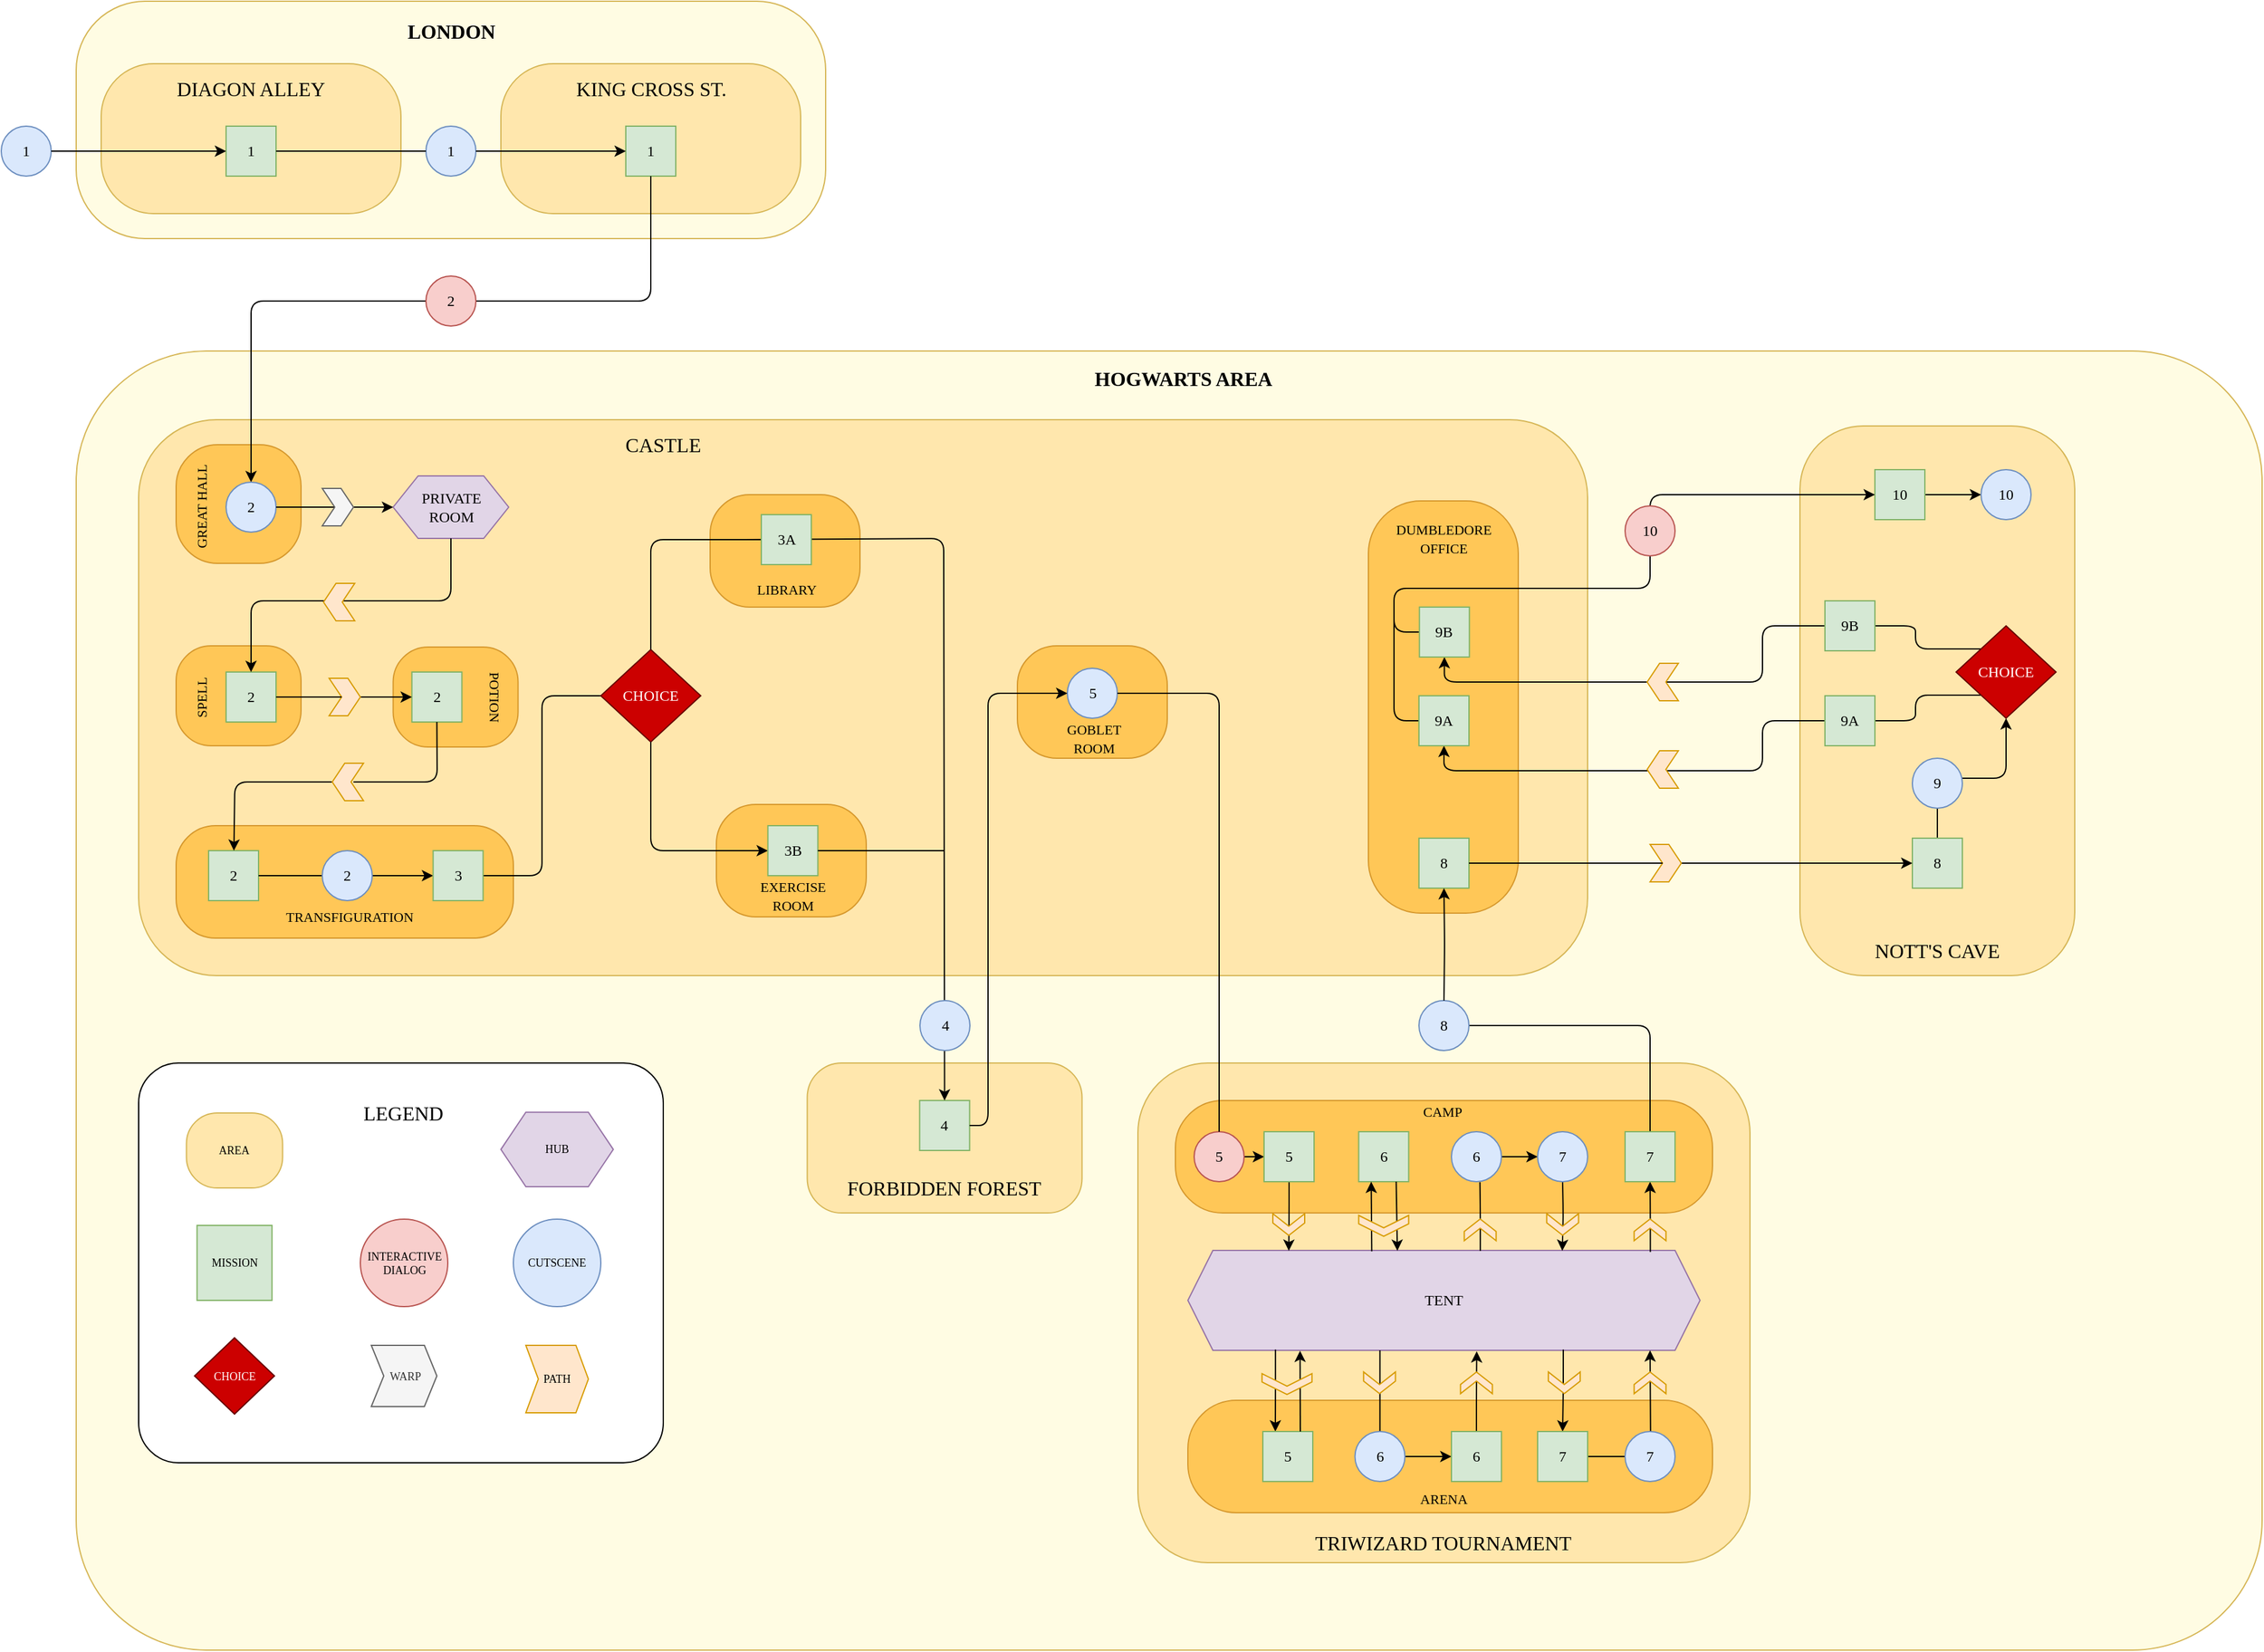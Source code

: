 <mxfile version="13.8.5" type="google"><diagram id="Oj_pDmKDMd092I5dFkFm" name="Page-1"><mxGraphModel dx="3566" dy="1934" grid="1" gridSize="10" guides="1" tooltips="1" connect="1" arrows="1" fold="1" page="1" pageScale="1" pageWidth="827" pageHeight="1169" math="0" shadow="0"><root><mxCell id="0"/><mxCell id="1" parent="0"/><mxCell id="PzhzECw3uTFrQ7wqHcsg-20" value="" style="rounded=1;whiteSpace=wrap;html=1;glass=0;sketch=0;shadow=0;arcSize=10;strokeColor=#d6b656;fillColor=#FFFCE3;" vertex="1" parent="1"><mxGeometry x="100" y="470" width="1750" height="1040" as="geometry"/></mxCell><mxCell id="PzhzECw3uTFrQ7wqHcsg-18" value="" style="rounded=1;whiteSpace=wrap;html=1;glass=0;sketch=0;shadow=0;arcSize=29;strokeColor=#d6b656;fillColor=#FFFCE3;" vertex="1" parent="1"><mxGeometry x="100" y="190" width="600" height="190" as="geometry"/></mxCell><mxCell id="PzhzECw3uTFrQ7wqHcsg-1" value="" style="rounded=1;whiteSpace=wrap;html=1;glass=0;sketch=0;shadow=0;arcSize=35;strokeColor=#d6b656;fillColor=#FFE7AD;" vertex="1" parent="1"><mxGeometry x="120" y="240" width="240" height="120" as="geometry"/></mxCell><mxCell id="PzhzECw3uTFrQ7wqHcsg-2" value="&lt;font data-font-src=&quot;https://fonts.googleapis.com/css?family=Comfortaa&quot; face=&quot;Comfortaa&quot; style=&quot;font-size: 16px&quot;&gt;DIAGON ALLEY&lt;/font&gt;" style="text;html=1;strokeColor=none;fillColor=none;align=center;verticalAlign=middle;whiteSpace=wrap;rounded=0;shadow=0;glass=0;sketch=0;" vertex="1" parent="1"><mxGeometry x="175" y="260" width="130" as="geometry"/></mxCell><mxCell id="PzhzECw3uTFrQ7wqHcsg-5" value="&lt;font face=&quot;Comfortaa&quot; data-font-src=&quot;https://fonts.googleapis.com/css?family=Comfortaa&quot;&gt;1&lt;/font&gt;" style="ellipse;whiteSpace=wrap;html=1;aspect=fixed;rounded=1;shadow=0;glass=0;sketch=0;fillColor=#dae8fc;strokeColor=#6c8ebf;" vertex="1" parent="1"><mxGeometry x="40" y="290" width="40" height="40" as="geometry"/></mxCell><mxCell id="PzhzECw3uTFrQ7wqHcsg-28" style="edgeStyle=orthogonalEdgeStyle;rounded=1;orthogonalLoop=1;jettySize=auto;html=1;exitX=0.5;exitY=1;exitDx=0;exitDy=0;entryX=0.5;entryY=1;entryDx=0;entryDy=0;endArrow=classicThin;endFill=1;" edge="1" parent="1" source="PzhzECw3uTFrQ7wqHcsg-7" target="PzhzECw3uTFrQ7wqHcsg-14"><mxGeometry relative="1" as="geometry"/></mxCell><mxCell id="PzhzECw3uTFrQ7wqHcsg-7" value="" style="rounded=1;whiteSpace=wrap;html=1;glass=0;sketch=0;shadow=0;arcSize=35;strokeColor=#d6b656;fillColor=#FFE7AD;" vertex="1" parent="1"><mxGeometry x="440" y="240" width="240" height="120" as="geometry"/></mxCell><mxCell id="PzhzECw3uTFrQ7wqHcsg-8" value="&lt;font data-font-src=&quot;https://fonts.googleapis.com/css?family=Comfortaa&quot; face=&quot;Comfortaa&quot; style=&quot;font-size: 16px&quot;&gt;KING CROSS ST.&lt;/font&gt;" style="text;html=1;strokeColor=none;fillColor=none;align=center;verticalAlign=middle;whiteSpace=wrap;rounded=0;shadow=0;glass=0;sketch=0;" vertex="1" parent="1"><mxGeometry x="487.5" y="260" width="145" as="geometry"/></mxCell><mxCell id="PzhzECw3uTFrQ7wqHcsg-10" value="&lt;font face=&quot;Comfortaa&quot;&gt;1&lt;/font&gt;" style="whiteSpace=wrap;html=1;aspect=fixed;rounded=0;shadow=0;glass=0;sketch=0;fillColor=#d5e8d4;strokeColor=#82b366;" vertex="1" parent="1"><mxGeometry x="220" y="290" width="40" height="40" as="geometry"/></mxCell><mxCell id="PzhzECw3uTFrQ7wqHcsg-13" value="" style="endArrow=classic;html=1;exitX=1;exitY=0.5;exitDx=0;exitDy=0;entryX=0;entryY=0.5;entryDx=0;entryDy=0;" edge="1" parent="1" source="PzhzECw3uTFrQ7wqHcsg-5" target="PzhzECw3uTFrQ7wqHcsg-10"><mxGeometry width="50" height="50" relative="1" as="geometry"><mxPoint x="260" y="260" as="sourcePoint"/><mxPoint x="310" y="210" as="targetPoint"/></mxGeometry></mxCell><mxCell id="PzhzECw3uTFrQ7wqHcsg-14" value="&lt;font face=&quot;Comfortaa&quot;&gt;1&lt;/font&gt;" style="whiteSpace=wrap;html=1;aspect=fixed;rounded=0;shadow=0;glass=0;sketch=0;fillColor=#d5e8d4;strokeColor=#82b366;" vertex="1" parent="1"><mxGeometry x="540" y="290" width="40" height="40" as="geometry"/></mxCell><mxCell id="PzhzECw3uTFrQ7wqHcsg-15" value="&lt;font face=&quot;Comfortaa&quot; data-font-src=&quot;https://fonts.googleapis.com/css?family=Comfortaa&quot;&gt;1&lt;/font&gt;" style="ellipse;whiteSpace=wrap;html=1;aspect=fixed;rounded=1;shadow=0;glass=0;sketch=0;fillColor=#dae8fc;strokeColor=#6c8ebf;" vertex="1" parent="1"><mxGeometry x="380" y="290" width="40" height="40" as="geometry"/></mxCell><mxCell id="PzhzECw3uTFrQ7wqHcsg-16" value="" style="endArrow=none;html=1;exitX=1;exitY=0.5;exitDx=0;exitDy=0;entryX=0;entryY=0.5;entryDx=0;entryDy=0;endFill=0;" edge="1" parent="1" source="PzhzECw3uTFrQ7wqHcsg-10" target="PzhzECw3uTFrQ7wqHcsg-15"><mxGeometry width="50" height="50" relative="1" as="geometry"><mxPoint x="320" y="390.0" as="sourcePoint"/><mxPoint x="460" y="390.0" as="targetPoint"/></mxGeometry></mxCell><mxCell id="PzhzECw3uTFrQ7wqHcsg-17" value="" style="endArrow=classic;html=1;exitX=1;exitY=0.5;exitDx=0;exitDy=0;entryX=0;entryY=0.5;entryDx=0;entryDy=0;" edge="1" parent="1" source="PzhzECw3uTFrQ7wqHcsg-15" target="PzhzECw3uTFrQ7wqHcsg-14"><mxGeometry width="50" height="50" relative="1" as="geometry"><mxPoint x="450" y="310.0" as="sourcePoint"/><mxPoint x="600" y="410.0" as="targetPoint"/></mxGeometry></mxCell><mxCell id="PzhzECw3uTFrQ7wqHcsg-19" value="&lt;font data-font-src=&quot;https://fonts.googleapis.com/css?family=Comfortaa&quot; face=&quot;Comfortaa&quot; style=&quot;font-size: 16px&quot;&gt;&lt;b&gt;LONDON&lt;/b&gt;&lt;/font&gt;" style="text;html=1;strokeColor=none;fillColor=none;align=center;verticalAlign=middle;whiteSpace=wrap;rounded=0;shadow=0;glass=0;sketch=0;" vertex="1" parent="1"><mxGeometry x="327.5" y="214" width="145" as="geometry"/></mxCell><mxCell id="PzhzECw3uTFrQ7wqHcsg-21" value="&lt;font data-font-src=&quot;https://fonts.googleapis.com/css?family=Comfortaa&quot; face=&quot;Comfortaa&quot; style=&quot;font-size: 16px&quot;&gt;&lt;b&gt;HOGWARTS AREA&lt;/b&gt;&lt;/font&gt;" style="text;html=1;strokeColor=none;fillColor=none;align=center;verticalAlign=middle;whiteSpace=wrap;rounded=0;shadow=0;glass=0;sketch=0;" vertex="1" parent="1"><mxGeometry x="900.25" y="492" width="172.5" as="geometry"/></mxCell><mxCell id="PzhzECw3uTFrQ7wqHcsg-24" value="" style="rounded=1;whiteSpace=wrap;html=1;glass=0;sketch=0;shadow=0;arcSize=14;strokeColor=#d6b656;fillColor=#FFE7AD;" vertex="1" parent="1"><mxGeometry x="150" y="525" width="1160" height="445" as="geometry"/></mxCell><mxCell id="PzhzECw3uTFrQ7wqHcsg-25" value="&lt;font data-font-src=&quot;https://fonts.googleapis.com/css?family=Comfortaa&quot; face=&quot;Comfortaa&quot; style=&quot;font-size: 16px&quot;&gt;CASTLE&lt;/font&gt;" style="text;html=1;strokeColor=none;fillColor=none;align=center;verticalAlign=middle;whiteSpace=wrap;rounded=0;shadow=0;glass=0;sketch=0;" vertex="1" parent="1"><mxGeometry x="505" y="545" width="130" as="geometry"/></mxCell><mxCell id="PzhzECw3uTFrQ7wqHcsg-33" value="&lt;font face=&quot;Comfortaa&quot; data-font-src=&quot;https://fonts.googleapis.com/css?family=Comfortaa&quot;&gt;PRIVATE&lt;br&gt;ROOM&lt;br&gt;&lt;/font&gt;" style="shape=hexagon;perimeter=hexagonPerimeter2;whiteSpace=wrap;html=1;fixedSize=1;rounded=0;shadow=0;glass=0;sketch=0;strokeColor=#9673a6;fillColor=#e1d5e7;" vertex="1" parent="1"><mxGeometry x="353.75" y="570" width="92.5" height="50" as="geometry"/></mxCell><mxCell id="PzhzECw3uTFrQ7wqHcsg-39" value="" style="rounded=1;whiteSpace=wrap;html=1;glass=0;sketch=0;shadow=0;arcSize=35;fillColor=#FFC757;strokeColor=#D6982D;" vertex="1" parent="1"><mxGeometry x="180" y="545" width="100" height="95" as="geometry"/></mxCell><mxCell id="PzhzECw3uTFrQ7wqHcsg-40" value="&lt;font data-font-src=&quot;https://fonts.googleapis.com/css?family=Comfortaa&quot; face=&quot;Comfortaa&quot; style=&quot;font-size: 11px&quot;&gt;GREAT HALL&lt;/font&gt;" style="text;html=1;strokeColor=none;fillColor=none;align=center;verticalAlign=middle;whiteSpace=wrap;rounded=0;shadow=0;glass=0;sketch=0;rotation=-90;" vertex="1" parent="1"><mxGeometry x="135" y="594" width="130" as="geometry"/></mxCell><mxCell id="PzhzECw3uTFrQ7wqHcsg-27" value="" style="endArrow=classic;html=1;exitX=0.5;exitY=1;exitDx=0;exitDy=0;entryX=0.5;entryY=0;entryDx=0;entryDy=0;rounded=1;entryPerimeter=0;" edge="1" parent="1" source="PzhzECw3uTFrQ7wqHcsg-14"><mxGeometry width="50" height="50" relative="1" as="geometry"><mxPoint x="90" y="320" as="sourcePoint"/><mxPoint x="240" y="575" as="targetPoint"/><Array as="points"><mxPoint x="560" y="430"/><mxPoint x="240" y="430"/></Array></mxGeometry></mxCell><mxCell id="PzhzECw3uTFrQ7wqHcsg-29" value="&lt;font face=&quot;Comfortaa&quot;&gt;2&lt;/font&gt;" style="ellipse;whiteSpace=wrap;html=1;aspect=fixed;rounded=1;shadow=0;glass=0;sketch=0;strokeColor=#b85450;gradientDirection=east;fillColor=#f8cecc;" vertex="1" parent="1"><mxGeometry x="380" y="410" width="40" height="40" as="geometry"/></mxCell><mxCell id="PzhzECw3uTFrQ7wqHcsg-41" value="&lt;font face=&quot;Comfortaa&quot; data-font-src=&quot;https://fonts.googleapis.com/css?family=Comfortaa&quot;&gt;2&lt;/font&gt;" style="ellipse;whiteSpace=wrap;html=1;aspect=fixed;rounded=1;shadow=0;glass=0;sketch=0;fillColor=#dae8fc;strokeColor=#6c8ebf;" vertex="1" parent="1"><mxGeometry x="220" y="575" width="40" height="40" as="geometry"/></mxCell><mxCell id="PzhzECw3uTFrQ7wqHcsg-42" value="" style="rounded=1;whiteSpace=wrap;html=1;glass=0;sketch=0;shadow=0;arcSize=35;fillColor=#FFC757;strokeColor=#D6982D;" vertex="1" parent="1"><mxGeometry x="180" y="850" width="270" height="90" as="geometry"/></mxCell><mxCell id="PzhzECw3uTFrQ7wqHcsg-43" value="&lt;font data-font-src=&quot;https://fonts.googleapis.com/css?family=Comfortaa&quot; face=&quot;Comfortaa&quot; style=&quot;font-size: 11px&quot;&gt;TRANSFIGURATION&lt;/font&gt;" style="text;html=1;strokeColor=none;fillColor=none;align=center;verticalAlign=middle;whiteSpace=wrap;rounded=0;shadow=0;glass=0;sketch=0;rotation=0;" vertex="1" parent="1"><mxGeometry x="253.75" y="923" width="130" as="geometry"/></mxCell><mxCell id="PzhzECw3uTFrQ7wqHcsg-47" value="&lt;font face=&quot;Comfortaa&quot;&gt;2&lt;/font&gt;" style="whiteSpace=wrap;html=1;aspect=fixed;rounded=0;shadow=0;glass=0;sketch=0;fillColor=#d5e8d4;strokeColor=#82b366;" vertex="1" parent="1"><mxGeometry x="206" y="870" width="40" height="40" as="geometry"/></mxCell><mxCell id="PzhzECw3uTFrQ7wqHcsg-51" value="" style="rounded=1;whiteSpace=wrap;html=1;glass=0;sketch=0;shadow=0;arcSize=35;fillColor=#FFC757;strokeColor=#D6982D;" vertex="1" parent="1"><mxGeometry x="353.75" y="707" width="100" height="80" as="geometry"/></mxCell><mxCell id="PzhzECw3uTFrQ7wqHcsg-52" value="&lt;font data-font-src=&quot;https://fonts.googleapis.com/css?family=Comfortaa&quot; face=&quot;Comfortaa&quot; style=&quot;font-size: 11px&quot;&gt;POTION&lt;/font&gt;" style="text;html=1;strokeColor=none;fillColor=none;align=center;verticalAlign=middle;whiteSpace=wrap;rounded=0;shadow=0;glass=0;sketch=0;rotation=90;" vertex="1" parent="1"><mxGeometry x="369.75" y="724" width="130" height="46" as="geometry"/></mxCell><mxCell id="PzhzECw3uTFrQ7wqHcsg-53" value="&lt;font face=&quot;Comfortaa&quot;&gt;2&lt;/font&gt;" style="whiteSpace=wrap;html=1;aspect=fixed;rounded=0;shadow=0;glass=0;sketch=0;fillColor=#d5e8d4;strokeColor=#82b366;" vertex="1" parent="1"><mxGeometry x="368.75" y="727" width="40" height="40" as="geometry"/></mxCell><mxCell id="PzhzECw3uTFrQ7wqHcsg-56" value="" style="rounded=1;whiteSpace=wrap;html=1;glass=0;sketch=0;shadow=0;arcSize=35;fillColor=#FFC757;strokeColor=#D6982D;" vertex="1" parent="1"><mxGeometry x="180" y="706" width="100" height="80" as="geometry"/></mxCell><mxCell id="PzhzECw3uTFrQ7wqHcsg-57" value="&lt;font data-font-src=&quot;https://fonts.googleapis.com/css?family=Comfortaa&quot; face=&quot;Comfortaa&quot; style=&quot;font-size: 11px&quot;&gt;SPELL&lt;/font&gt;" style="text;html=1;strokeColor=none;fillColor=none;align=center;verticalAlign=middle;whiteSpace=wrap;rounded=0;shadow=0;glass=0;sketch=0;rotation=-90;" vertex="1" parent="1"><mxGeometry x="135" y="747" width="130" as="geometry"/></mxCell><mxCell id="PzhzECw3uTFrQ7wqHcsg-58" value="&lt;font face=&quot;Comfortaa&quot;&gt;2&lt;/font&gt;" style="whiteSpace=wrap;html=1;aspect=fixed;rounded=0;shadow=0;glass=0;sketch=0;fillColor=#d5e8d4;strokeColor=#82b366;" vertex="1" parent="1"><mxGeometry x="220" y="727" width="40" height="40" as="geometry"/></mxCell><mxCell id="PzhzECw3uTFrQ7wqHcsg-74" value="" style="endArrow=none;startArrow=classic;html=1;exitX=0.5;exitY=0;exitDx=0;exitDy=0;entryX=0.5;entryY=1;entryDx=0;entryDy=0;endFill=0;" edge="1" parent="1" source="PzhzECw3uTFrQ7wqHcsg-58" target="PzhzECw3uTFrQ7wqHcsg-33"><mxGeometry width="50" height="50" relative="1" as="geometry"><mxPoint x="450" y="660" as="sourcePoint"/><mxPoint x="500" y="610" as="targetPoint"/><Array as="points"><mxPoint x="240" y="670"/><mxPoint x="400" y="670"/></Array></mxGeometry></mxCell><mxCell id="PzhzECw3uTFrQ7wqHcsg-78" value="" style="endArrow=classic;startArrow=none;html=1;exitX=1;exitY=0.5;exitDx=0;exitDy=0;startFill=0;" edge="1" parent="1" source="PzhzECw3uTFrQ7wqHcsg-97" target="PzhzECw3uTFrQ7wqHcsg-53"><mxGeometry width="50" height="50" relative="1" as="geometry"><mxPoint x="450" y="660" as="sourcePoint"/><mxPoint x="500" y="610" as="targetPoint"/></mxGeometry></mxCell><mxCell id="PzhzECw3uTFrQ7wqHcsg-80" value="" style="endArrow=none;startArrow=none;html=1;entryX=0.5;entryY=1;entryDx=0;entryDy=0;endFill=0;startFill=0;" edge="1" parent="1" target="PzhzECw3uTFrQ7wqHcsg-53"><mxGeometry width="50" height="50" relative="1" as="geometry"><mxPoint x="322" y="815" as="sourcePoint"/><mxPoint x="500" y="710" as="targetPoint"/><Array as="points"><mxPoint x="389" y="815"/></Array></mxGeometry></mxCell><mxCell id="PzhzECw3uTFrQ7wqHcsg-81" value="" style="endArrow=classic;html=1;exitX=1;exitY=0.5;exitDx=0;exitDy=0;" edge="1" parent="1" source="PzhzECw3uTFrQ7wqHcsg-102" target="PzhzECw3uTFrQ7wqHcsg-47"><mxGeometry width="50" height="50" relative="1" as="geometry"><mxPoint x="293.25" y="815" as="sourcePoint"/><mxPoint x="450" y="710" as="targetPoint"/><Array as="points"><mxPoint x="227" y="815"/></Array></mxGeometry></mxCell><mxCell id="PzhzECw3uTFrQ7wqHcsg-82" value="" style="endArrow=classic;html=1;exitX=1;exitY=0.5;exitDx=0;exitDy=0;entryX=0;entryY=0.5;entryDx=0;entryDy=0;" edge="1" parent="1" source="PzhzECw3uTFrQ7wqHcsg-47" target="PzhzECw3uTFrQ7wqHcsg-83"><mxGeometry width="50" height="50" relative="1" as="geometry"><mxPoint x="400" y="760" as="sourcePoint"/><mxPoint x="490" y="890" as="targetPoint"/></mxGeometry></mxCell><mxCell id="PzhzECw3uTFrQ7wqHcsg-104" style="edgeStyle=orthogonalEdgeStyle;rounded=1;orthogonalLoop=1;jettySize=auto;html=1;exitX=1;exitY=0.5;exitDx=0;exitDy=0;entryX=0;entryY=0.5;entryDx=0;entryDy=0;startArrow=none;startFill=0;endArrow=none;endFill=0;" edge="1" parent="1" source="PzhzECw3uTFrQ7wqHcsg-83" target="PzhzECw3uTFrQ7wqHcsg-11"><mxGeometry relative="1" as="geometry"/></mxCell><mxCell id="PzhzECw3uTFrQ7wqHcsg-83" value="&lt;font face=&quot;Comfortaa&quot;&gt;3&lt;/font&gt;" style="whiteSpace=wrap;html=1;aspect=fixed;rounded=0;shadow=0;glass=0;sketch=0;fillColor=#d5e8d4;strokeColor=#82b366;" vertex="1" parent="1"><mxGeometry x="385.75" y="870" width="40" height="40" as="geometry"/></mxCell><mxCell id="PzhzECw3uTFrQ7wqHcsg-79" value="&lt;font face=&quot;Comfortaa&quot; data-font-src=&quot;https://fonts.googleapis.com/css?family=Comfortaa&quot;&gt;2&lt;/font&gt;" style="ellipse;whiteSpace=wrap;html=1;aspect=fixed;rounded=1;shadow=0;glass=0;sketch=0;fillColor=#dae8fc;strokeColor=#6c8ebf;" vertex="1" parent="1"><mxGeometry x="297" y="870" width="40" height="40" as="geometry"/></mxCell><mxCell id="PzhzECw3uTFrQ7wqHcsg-11" value="&lt;font face=&quot;Comfortaa&quot; data-font-src=&quot;https://fonts.googleapis.com/css?family=Comfortaa&quot; color=&quot;#ffffff&quot;&gt;CHOICE&lt;/font&gt;" style="rhombus;whiteSpace=wrap;html=1;rounded=0;shadow=0;glass=0;sketch=0;fillColor=#CC0000;strokeColor=#660000;" vertex="1" parent="1"><mxGeometry x="520" y="709" width="80" height="74" as="geometry"/></mxCell><mxCell id="PzhzECw3uTFrQ7wqHcsg-95" value="" style="shape=step;perimeter=stepPerimeter;whiteSpace=wrap;html=1;fixedSize=1;rounded=0;shadow=0;glass=0;sketch=0;strokeColor=#d79b00;fillColor=#ffe6cc;size=10;rotation=-180;" vertex="1" parent="1"><mxGeometry x="298" y="656" width="25" height="30" as="geometry"/></mxCell><mxCell id="PzhzECw3uTFrQ7wqHcsg-96" value="" style="endArrow=classic;startArrow=none;html=1;exitX=1;exitY=0.5;exitDx=0;exitDy=0;entryX=0;entryY=0.5;entryDx=0;entryDy=0;startFill=0;" edge="1" parent="1" source="PzhzECw3uTFrQ7wqHcsg-41" target="PzhzECw3uTFrQ7wqHcsg-33"><mxGeometry width="50" height="50" relative="1" as="geometry"><mxPoint x="260" y="595" as="sourcePoint"/><mxPoint x="353.75" y="595" as="targetPoint"/><Array as="points"/></mxGeometry></mxCell><mxCell id="PzhzECw3uTFrQ7wqHcsg-94" value="" style="shape=step;perimeter=stepPerimeter;whiteSpace=wrap;html=1;fixedSize=1;rounded=0;shadow=0;glass=0;sketch=0;strokeColor=#666666;fillColor=#f5f5f5;fontColor=#333333;size=10;" vertex="1" parent="1"><mxGeometry x="297" y="580" width="25" height="30" as="geometry"/></mxCell><mxCell id="PzhzECw3uTFrQ7wqHcsg-97" value="" style="shape=step;perimeter=stepPerimeter;whiteSpace=wrap;html=1;fixedSize=1;rounded=0;shadow=0;glass=0;sketch=0;strokeColor=#d79b00;fillColor=#ffe6cc;size=10;rotation=0;" vertex="1" parent="1"><mxGeometry x="302.5" y="732" width="25" height="30" as="geometry"/></mxCell><mxCell id="PzhzECw3uTFrQ7wqHcsg-99" value="" style="endArrow=none;startArrow=none;html=1;exitX=1;exitY=0.5;exitDx=0;exitDy=0;startFill=0;endFill=0;" edge="1" parent="1" source="PzhzECw3uTFrQ7wqHcsg-58" target="PzhzECw3uTFrQ7wqHcsg-97"><mxGeometry width="50" height="50" relative="1" as="geometry"><mxPoint x="260" y="747" as="sourcePoint"/><mxPoint x="368.75" y="747" as="targetPoint"/></mxGeometry></mxCell><mxCell id="PzhzECw3uTFrQ7wqHcsg-102" value="" style="shape=step;perimeter=stepPerimeter;whiteSpace=wrap;html=1;fixedSize=1;rounded=0;shadow=0;glass=0;sketch=0;strokeColor=#d79b00;fillColor=#ffe6cc;size=10;rotation=-180;" vertex="1" parent="1"><mxGeometry x="305" y="800" width="25" height="30" as="geometry"/></mxCell><mxCell id="PzhzECw3uTFrQ7wqHcsg-106" value="" style="rounded=1;whiteSpace=wrap;html=1;glass=0;sketch=0;shadow=0;arcSize=35;fillColor=#FFC757;strokeColor=#D6982D;" vertex="1" parent="1"><mxGeometry x="607.5" y="585" width="120" height="90" as="geometry"/></mxCell><mxCell id="PzhzECw3uTFrQ7wqHcsg-108" value="" style="rounded=1;whiteSpace=wrap;html=1;glass=0;sketch=0;shadow=0;arcSize=35;fillColor=#FFC757;strokeColor=#D6982D;" vertex="1" parent="1"><mxGeometry x="612.5" y="833" width="120" height="90" as="geometry"/></mxCell><mxCell id="PzhzECw3uTFrQ7wqHcsg-109" value="&lt;font data-font-src=&quot;https://fonts.googleapis.com/css?family=Comfortaa&quot; face=&quot;Comfortaa&quot; style=&quot;font-size: 11px&quot;&gt;LIBRARY&lt;br&gt;&lt;/font&gt;" style="text;html=1;strokeColor=none;fillColor=none;align=center;verticalAlign=middle;whiteSpace=wrap;rounded=0;shadow=0;glass=0;sketch=0;rotation=0;" vertex="1" parent="1"><mxGeometry x="604" y="661" width="130" as="geometry"/></mxCell><mxCell id="PzhzECw3uTFrQ7wqHcsg-110" value="" style="endArrow=none;html=1;exitX=0.5;exitY=0;exitDx=0;exitDy=0;entryX=0;entryY=0.5;entryDx=0;entryDy=0;endFill=0;" edge="1" parent="1" source="PzhzECw3uTFrQ7wqHcsg-11" target="PzhzECw3uTFrQ7wqHcsg-112"><mxGeometry width="50" height="50" relative="1" as="geometry"><mxPoint x="470" y="710" as="sourcePoint"/><mxPoint x="520" y="660" as="targetPoint"/><Array as="points"><mxPoint x="560" y="621"/></Array></mxGeometry></mxCell><mxCell id="PzhzECw3uTFrQ7wqHcsg-111" value="" style="endArrow=classic;html=1;exitX=0.5;exitY=1;exitDx=0;exitDy=0;entryX=0;entryY=0.5;entryDx=0;entryDy=0;" edge="1" parent="1" source="PzhzECw3uTFrQ7wqHcsg-11" target="PzhzECw3uTFrQ7wqHcsg-114"><mxGeometry width="50" height="50" relative="1" as="geometry"><mxPoint x="470" y="710" as="sourcePoint"/><mxPoint x="520" y="660" as="targetPoint"/><Array as="points"><mxPoint x="560" y="870"/></Array></mxGeometry></mxCell><mxCell id="PzhzECw3uTFrQ7wqHcsg-107" value="&lt;font data-font-src=&quot;https://fonts.googleapis.com/css?family=Comfortaa&quot; face=&quot;Comfortaa&quot; style=&quot;font-size: 11px&quot;&gt;EXERCISE&lt;br&gt;ROOM&lt;br&gt;&lt;/font&gt;" style="text;html=1;strokeColor=none;fillColor=none;align=center;verticalAlign=middle;whiteSpace=wrap;rounded=0;shadow=0;glass=0;sketch=0;rotation=0;" vertex="1" parent="1"><mxGeometry x="608.75" y="906" width="130" as="geometry"/></mxCell><mxCell id="PzhzECw3uTFrQ7wqHcsg-114" value="&lt;font face=&quot;Comfortaa&quot;&gt;3B&lt;/font&gt;" style="whiteSpace=wrap;html=1;aspect=fixed;rounded=0;shadow=0;glass=0;sketch=0;fillColor=#d5e8d4;strokeColor=#82b366;" vertex="1" parent="1"><mxGeometry x="653.75" y="850" width="40" height="40" as="geometry"/></mxCell><mxCell id="PzhzECw3uTFrQ7wqHcsg-115" value="" style="rounded=1;whiteSpace=wrap;html=1;glass=0;sketch=0;shadow=0;arcSize=23;strokeColor=#d6b656;fillColor=#FFE7AD;" vertex="1" parent="1"><mxGeometry x="685.25" y="1040" width="220" height="120" as="geometry"/></mxCell><mxCell id="PzhzECw3uTFrQ7wqHcsg-116" value="&lt;font data-font-src=&quot;https://fonts.googleapis.com/css?family=Comfortaa&quot; face=&quot;Comfortaa&quot; style=&quot;font-size: 16px&quot;&gt;FORBIDDEN FOREST&lt;/font&gt;" style="text;html=1;strokeColor=none;fillColor=none;align=center;verticalAlign=middle;whiteSpace=wrap;rounded=0;shadow=0;glass=0;sketch=0;" vertex="1" parent="1"><mxGeometry x="690.25" y="1140" width="210" as="geometry"/></mxCell><mxCell id="PzhzECw3uTFrQ7wqHcsg-117" value="&lt;font face=&quot;Comfortaa&quot;&gt;4&lt;/font&gt;" style="whiteSpace=wrap;html=1;aspect=fixed;rounded=0;shadow=0;glass=0;sketch=0;fillColor=#d5e8d4;strokeColor=#82b366;" vertex="1" parent="1"><mxGeometry x="775.25" y="1070" width="40" height="40" as="geometry"/></mxCell><mxCell id="PzhzECw3uTFrQ7wqHcsg-118" value="" style="endArrow=classic;html=1;exitX=1;exitY=0.5;exitDx=0;exitDy=0;" edge="1" parent="1" target="PzhzECw3uTFrQ7wqHcsg-117"><mxGeometry width="50" height="50" relative="1" as="geometry"><mxPoint x="635" y="621" as="sourcePoint"/><mxPoint x="796.5" y="780" as="targetPoint"/><Array as="points"><mxPoint x="794.5" y="620"/></Array></mxGeometry></mxCell><mxCell id="PzhzECw3uTFrQ7wqHcsg-119" value="" style="endArrow=none;html=1;exitX=1;exitY=0.5;exitDx=0;exitDy=0;" edge="1" parent="1" source="PzhzECw3uTFrQ7wqHcsg-114"><mxGeometry width="50" height="50" relative="1" as="geometry"><mxPoint x="697.75" y="870" as="sourcePoint"/><mxPoint x="795" y="870" as="targetPoint"/></mxGeometry></mxCell><mxCell id="PzhzECw3uTFrQ7wqHcsg-120" value="&lt;font face=&quot;Comfortaa&quot; data-font-src=&quot;https://fonts.googleapis.com/css?family=Comfortaa&quot;&gt;4&lt;/font&gt;" style="ellipse;whiteSpace=wrap;html=1;aspect=fixed;rounded=1;shadow=0;glass=0;sketch=0;fillColor=#dae8fc;strokeColor=#6c8ebf;" vertex="1" parent="1"><mxGeometry x="775.5" y="990" width="40" height="40" as="geometry"/></mxCell><mxCell id="PzhzECw3uTFrQ7wqHcsg-112" value="&lt;font face=&quot;Comfortaa&quot;&gt;3A&lt;/font&gt;" style="whiteSpace=wrap;html=1;aspect=fixed;rounded=0;shadow=0;glass=0;sketch=0;fillColor=#d5e8d4;strokeColor=#82b366;" vertex="1" parent="1"><mxGeometry x="648.5" y="601" width="40" height="40" as="geometry"/></mxCell><mxCell id="PzhzECw3uTFrQ7wqHcsg-121" value="" style="rounded=1;whiteSpace=wrap;html=1;glass=0;sketch=0;shadow=0;arcSize=35;fillColor=#FFC757;strokeColor=#D6982D;" vertex="1" parent="1"><mxGeometry x="853.5" y="706" width="120" height="90" as="geometry"/></mxCell><mxCell id="PzhzECw3uTFrQ7wqHcsg-122" value="&lt;font data-font-src=&quot;https://fonts.googleapis.com/css?family=Comfortaa&quot; face=&quot;Comfortaa&quot; style=&quot;font-size: 11px&quot;&gt;GOBLET&lt;br&gt;ROOM&lt;br&gt;&lt;/font&gt;" style="text;html=1;strokeColor=none;fillColor=none;align=center;verticalAlign=middle;whiteSpace=wrap;rounded=0;shadow=0;glass=0;sketch=0;rotation=0;" vertex="1" parent="1"><mxGeometry x="850" y="780" width="130" as="geometry"/></mxCell><mxCell id="PzhzECw3uTFrQ7wqHcsg-123" value="&lt;font face=&quot;Comfortaa&quot; data-font-src=&quot;https://fonts.googleapis.com/css?family=Comfortaa&quot;&gt;5&lt;/font&gt;" style="ellipse;whiteSpace=wrap;html=1;aspect=fixed;rounded=1;shadow=0;glass=0;sketch=0;fillColor=#dae8fc;strokeColor=#6c8ebf;" vertex="1" parent="1"><mxGeometry x="893.5" y="724" width="40" height="40" as="geometry"/></mxCell><mxCell id="PzhzECw3uTFrQ7wqHcsg-124" style="edgeStyle=orthogonalEdgeStyle;rounded=1;orthogonalLoop=1;jettySize=auto;html=1;exitX=1;exitY=0.5;exitDx=0;exitDy=0;entryX=0;entryY=0.5;entryDx=0;entryDy=0;startArrow=none;startFill=0;endArrow=classic;endFill=1;" edge="1" parent="1" source="PzhzECw3uTFrQ7wqHcsg-117" target="PzhzECw3uTFrQ7wqHcsg-123"><mxGeometry relative="1" as="geometry"><Array as="points"><mxPoint x="830" y="1090"/><mxPoint x="830" y="744"/></Array></mxGeometry></mxCell><mxCell id="PzhzECw3uTFrQ7wqHcsg-125" value="" style="rounded=1;whiteSpace=wrap;html=1;glass=0;sketch=0;shadow=0;arcSize=14;strokeColor=#d6b656;fillColor=#FFE7AD;" vertex="1" parent="1"><mxGeometry x="950" y="1040" width="490" height="400" as="geometry"/></mxCell><mxCell id="PzhzECw3uTFrQ7wqHcsg-126" value="&lt;font data-font-src=&quot;https://fonts.googleapis.com/css?family=Comfortaa&quot; face=&quot;Comfortaa&quot; style=&quot;font-size: 16px&quot;&gt;TRIWIZARD TOURNAMENT&lt;/font&gt;" style="text;html=1;strokeColor=none;fillColor=none;align=center;verticalAlign=middle;whiteSpace=wrap;rounded=0;shadow=0;glass=0;sketch=0;" vertex="1" parent="1"><mxGeometry x="1066.5" y="1424" width="255" as="geometry"/></mxCell><mxCell id="PzhzECw3uTFrQ7wqHcsg-130" value="" style="rounded=1;whiteSpace=wrap;html=1;glass=0;sketch=0;shadow=0;arcSize=43;fillColor=#FFC757;strokeColor=#D6982D;" vertex="1" parent="1"><mxGeometry x="990" y="1310" width="420" height="90" as="geometry"/></mxCell><mxCell id="PzhzECw3uTFrQ7wqHcsg-131" value="&lt;font data-font-src=&quot;https://fonts.googleapis.com/css?family=Comfortaa&quot; face=&quot;Comfortaa&quot; style=&quot;font-size: 11px&quot;&gt;ARENA&lt;/font&gt;" style="text;html=1;strokeColor=none;fillColor=none;align=center;verticalAlign=middle;whiteSpace=wrap;rounded=0;shadow=0;glass=0;sketch=0;rotation=0;" vertex="1" parent="1"><mxGeometry x="1130" y="1389" width="130" as="geometry"/></mxCell><mxCell id="PzhzECw3uTFrQ7wqHcsg-132" value="&lt;font face=&quot;Comfortaa&quot; data-font-src=&quot;https://fonts.googleapis.com/css?family=Comfortaa&quot;&gt;TENT&lt;br&gt;&lt;/font&gt;" style="shape=hexagon;perimeter=hexagonPerimeter2;whiteSpace=wrap;html=1;fixedSize=1;rounded=0;shadow=0;glass=0;sketch=0;strokeColor=#9673a6;fillColor=#e1d5e7;" vertex="1" parent="1"><mxGeometry x="990" y="1190" width="410" height="80" as="geometry"/></mxCell><mxCell id="PzhzECw3uTFrQ7wqHcsg-134" value="" style="rounded=1;whiteSpace=wrap;html=1;glass=0;sketch=0;shadow=0;arcSize=42;fillColor=#FFC757;strokeColor=#D6982D;" vertex="1" parent="1"><mxGeometry x="980" y="1070" width="430" height="90" as="geometry"/></mxCell><mxCell id="PzhzECw3uTFrQ7wqHcsg-135" value="&lt;font data-font-src=&quot;https://fonts.googleapis.com/css?family=Comfortaa&quot; face=&quot;Comfortaa&quot; style=&quot;font-size: 11px&quot;&gt;CAMP&lt;/font&gt;" style="text;html=1;strokeColor=none;fillColor=none;align=center;verticalAlign=middle;whiteSpace=wrap;rounded=0;shadow=0;glass=0;sketch=0;rotation=0;" vertex="1" parent="1"><mxGeometry x="1129" y="1079" width="130" as="geometry"/></mxCell><mxCell id="PzhzECw3uTFrQ7wqHcsg-145" style="edgeStyle=orthogonalEdgeStyle;rounded=1;orthogonalLoop=1;jettySize=auto;html=1;exitX=1;exitY=0.5;exitDx=0;exitDy=0;entryX=0;entryY=0.5;entryDx=0;entryDy=0;startArrow=none;startFill=0;endArrow=classic;endFill=1;" edge="1" parent="1" source="PzhzECw3uTFrQ7wqHcsg-127" target="PzhzECw3uTFrQ7wqHcsg-144"><mxGeometry relative="1" as="geometry"/></mxCell><mxCell id="PzhzECw3uTFrQ7wqHcsg-127" value="&lt;font face=&quot;Comfortaa&quot;&gt;5&lt;/font&gt;" style="ellipse;whiteSpace=wrap;html=1;aspect=fixed;rounded=1;shadow=0;glass=0;sketch=0;strokeColor=#b85450;gradientDirection=east;fillColor=#f8cecc;" vertex="1" parent="1"><mxGeometry x="995" y="1095" width="40" height="40" as="geometry"/></mxCell><mxCell id="PzhzECw3uTFrQ7wqHcsg-128" style="edgeStyle=orthogonalEdgeStyle;rounded=1;orthogonalLoop=1;jettySize=auto;html=1;exitX=1;exitY=0.5;exitDx=0;exitDy=0;entryX=0.5;entryY=0;entryDx=0;entryDy=0;startArrow=none;startFill=0;endArrow=none;endFill=0;" edge="1" parent="1" source="PzhzECw3uTFrQ7wqHcsg-123" target="PzhzECw3uTFrQ7wqHcsg-127"><mxGeometry relative="1" as="geometry"/></mxCell><mxCell id="PzhzECw3uTFrQ7wqHcsg-180" style="edgeStyle=orthogonalEdgeStyle;rounded=1;orthogonalLoop=1;jettySize=auto;html=1;exitX=0.171;exitY=0.992;exitDx=0;exitDy=0;entryX=0.25;entryY=0;entryDx=0;entryDy=0;startArrow=none;startFill=0;endArrow=classic;endFill=1;exitPerimeter=0;" edge="1" parent="1" source="PzhzECw3uTFrQ7wqHcsg-132" target="PzhzECw3uTFrQ7wqHcsg-140"><mxGeometry relative="1" as="geometry"/></mxCell><mxCell id="PzhzECw3uTFrQ7wqHcsg-140" value="&lt;font face=&quot;Comfortaa&quot;&gt;5&lt;/font&gt;" style="whiteSpace=wrap;html=1;aspect=fixed;rounded=0;shadow=0;glass=0;sketch=0;fillColor=#d5e8d4;strokeColor=#82b366;" vertex="1" parent="1"><mxGeometry x="1050" y="1335" width="40" height="40" as="geometry"/></mxCell><mxCell id="PzhzECw3uTFrQ7wqHcsg-179" style="edgeStyle=orthogonalEdgeStyle;rounded=1;orthogonalLoop=1;jettySize=auto;html=1;exitX=0.5;exitY=1;exitDx=0;exitDy=0;entryX=0.197;entryY=0.004;entryDx=0;entryDy=0;entryPerimeter=0;startArrow=none;startFill=0;endArrow=classic;endFill=1;" edge="1" parent="1" source="PzhzECw3uTFrQ7wqHcsg-144" target="PzhzECw3uTFrQ7wqHcsg-132"><mxGeometry relative="1" as="geometry"/></mxCell><mxCell id="PzhzECw3uTFrQ7wqHcsg-144" value="&lt;font face=&quot;Comfortaa&quot;&gt;5&lt;/font&gt;" style="whiteSpace=wrap;html=1;aspect=fixed;rounded=0;shadow=0;glass=0;sketch=0;fillColor=#d5e8d4;strokeColor=#82b366;" vertex="1" parent="1"><mxGeometry x="1051" y="1095" width="40" height="40" as="geometry"/></mxCell><mxCell id="PzhzECw3uTFrQ7wqHcsg-149" value="" style="endArrow=classic;html=1;entryX=0.219;entryY=1.004;entryDx=0;entryDy=0;exitX=0.75;exitY=0;exitDx=0;exitDy=0;entryPerimeter=0;" edge="1" parent="1" source="PzhzECw3uTFrQ7wqHcsg-140" target="PzhzECw3uTFrQ7wqHcsg-132"><mxGeometry width="50" height="50" relative="1" as="geometry"><mxPoint x="1070.125" y="1280.96" as="sourcePoint"/><mxPoint x="1070" y="1345" as="targetPoint"/></mxGeometry></mxCell><mxCell id="PzhzECw3uTFrQ7wqHcsg-152" value="&lt;font face=&quot;Comfortaa&quot;&gt;6&lt;/font&gt;" style="whiteSpace=wrap;html=1;aspect=fixed;rounded=0;shadow=0;glass=0;sketch=0;fillColor=#d5e8d4;strokeColor=#82b366;" vertex="1" parent="1"><mxGeometry x="1126.75" y="1095" width="40" height="40" as="geometry"/></mxCell><mxCell id="PzhzECw3uTFrQ7wqHcsg-153" value="" style="endArrow=classic;html=1;exitX=0.75;exitY=1;exitDx=0;exitDy=0;entryX=0.409;entryY=0.004;entryDx=0;entryDy=0;entryPerimeter=0;" edge="1" parent="1" source="PzhzECw3uTFrQ7wqHcsg-152" target="PzhzECw3uTFrQ7wqHcsg-132"><mxGeometry width="50" height="50" relative="1" as="geometry"><mxPoint x="1140" y="1140" as="sourcePoint"/><mxPoint x="1140.47" y="1190" as="targetPoint"/></mxGeometry></mxCell><mxCell id="PzhzECw3uTFrQ7wqHcsg-155" value="" style="shape=step;perimeter=stepPerimeter;whiteSpace=wrap;html=1;fixedSize=1;rounded=0;shadow=0;glass=0;sketch=0;strokeColor=#d79b00;fillColor=#ffe6cc;size=10;rotation=90;" vertex="1" parent="1"><mxGeometry x="1061" y="1277" width="16.67" height="40" as="geometry"/></mxCell><mxCell id="PzhzECw3uTFrQ7wqHcsg-158" value="" style="shape=step;perimeter=stepPerimeter;whiteSpace=wrap;html=1;fixedSize=1;rounded=0;shadow=0;glass=0;sketch=0;strokeColor=#d79b00;fillColor=#ffe6cc;size=10;rotation=90;" vertex="1" parent="1"><mxGeometry x="1062.1" y="1156.58" width="17.33" height="25.5" as="geometry"/></mxCell><mxCell id="PzhzECw3uTFrQ7wqHcsg-159" value="" style="endArrow=classic;html=1;exitX=0.359;exitY=0.01;exitDx=0;exitDy=0;entryX=0.25;entryY=1;entryDx=0;entryDy=0;exitPerimeter=0;" edge="1" parent="1" source="PzhzECw3uTFrQ7wqHcsg-132" target="PzhzECw3uTFrQ7wqHcsg-152"><mxGeometry width="50" height="50" relative="1" as="geometry"><mxPoint x="1157" y="1195" as="sourcePoint"/><mxPoint x="1146.701" y="1202.6" as="targetPoint"/></mxGeometry></mxCell><mxCell id="PzhzECw3uTFrQ7wqHcsg-160" value="" style="shape=step;perimeter=stepPerimeter;whiteSpace=wrap;html=1;fixedSize=1;rounded=0;shadow=0;glass=0;sketch=0;strokeColor=#d79b00;fillColor=#ffe6cc;size=10;rotation=90;" vertex="1" parent="1"><mxGeometry x="1138.42" y="1150.33" width="16.67" height="40" as="geometry"/></mxCell><mxCell id="PzhzECw3uTFrQ7wqHcsg-164" style="edgeStyle=orthogonalEdgeStyle;rounded=1;orthogonalLoop=1;jettySize=auto;html=1;exitX=1;exitY=0.5;exitDx=0;exitDy=0;entryX=0;entryY=0.5;entryDx=0;entryDy=0;startArrow=none;startFill=0;endArrow=classic;endFill=1;" edge="1" parent="1" source="PzhzECw3uTFrQ7wqHcsg-161" target="PzhzECw3uTFrQ7wqHcsg-163"><mxGeometry relative="1" as="geometry"/></mxCell><mxCell id="PzhzECw3uTFrQ7wqHcsg-183" style="edgeStyle=orthogonalEdgeStyle;rounded=1;orthogonalLoop=1;jettySize=auto;html=1;exitX=0.375;exitY=1;exitDx=0;exitDy=0;entryX=0.5;entryY=0;entryDx=0;entryDy=0;startArrow=none;startFill=0;endArrow=none;endFill=0;" edge="1" parent="1" source="PzhzECw3uTFrQ7wqHcsg-132" target="PzhzECw3uTFrQ7wqHcsg-161"><mxGeometry relative="1" as="geometry"/></mxCell><mxCell id="PzhzECw3uTFrQ7wqHcsg-161" value="&lt;font face=&quot;Comfortaa&quot; data-font-src=&quot;https://fonts.googleapis.com/css?family=Comfortaa&quot;&gt;6&lt;/font&gt;" style="ellipse;whiteSpace=wrap;html=1;aspect=fixed;rounded=1;shadow=0;glass=0;sketch=0;fillColor=#dae8fc;strokeColor=#6c8ebf;" vertex="1" parent="1"><mxGeometry x="1123.75" y="1335" width="40" height="40" as="geometry"/></mxCell><mxCell id="PzhzECw3uTFrQ7wqHcsg-165" style="edgeStyle=orthogonalEdgeStyle;rounded=1;orthogonalLoop=1;jettySize=auto;html=1;exitX=0.5;exitY=0;exitDx=0;exitDy=0;entryX=0.564;entryY=1.01;entryDx=0;entryDy=0;entryPerimeter=0;startArrow=none;startFill=0;endArrow=classic;endFill=1;" edge="1" parent="1" source="PzhzECw3uTFrQ7wqHcsg-163" target="PzhzECw3uTFrQ7wqHcsg-132"><mxGeometry relative="1" as="geometry"/></mxCell><mxCell id="PzhzECw3uTFrQ7wqHcsg-163" value="&lt;font face=&quot;Comfortaa&quot;&gt;6&lt;/font&gt;" style="whiteSpace=wrap;html=1;aspect=fixed;rounded=0;shadow=0;glass=0;sketch=0;fillColor=#d5e8d4;strokeColor=#82b366;" vertex="1" parent="1"><mxGeometry x="1201" y="1335" width="40" height="40" as="geometry"/></mxCell><mxCell id="PzhzECw3uTFrQ7wqHcsg-167" value="" style="shape=step;perimeter=stepPerimeter;whiteSpace=wrap;html=1;fixedSize=1;rounded=0;shadow=0;glass=0;sketch=0;strokeColor=#d79b00;fillColor=#ffe6cc;size=10;rotation=90;" vertex="1" parent="1"><mxGeometry x="1134.76" y="1283.25" width="17.33" height="25.5" as="geometry"/></mxCell><mxCell id="PzhzECw3uTFrQ7wqHcsg-168" value="" style="shape=step;perimeter=stepPerimeter;whiteSpace=wrap;html=1;fixedSize=1;rounded=0;shadow=0;glass=0;sketch=0;strokeColor=#d79b00;fillColor=#ffe6cc;size=10;rotation=-90;" vertex="1" parent="1"><mxGeometry x="1212.34" y="1283.25" width="17.33" height="25.5" as="geometry"/></mxCell><mxCell id="PzhzECw3uTFrQ7wqHcsg-173" style="edgeStyle=orthogonalEdgeStyle;rounded=1;orthogonalLoop=1;jettySize=auto;html=1;exitX=1;exitY=0.5;exitDx=0;exitDy=0;entryX=0;entryY=0.5;entryDx=0;entryDy=0;startArrow=none;startFill=0;endArrow=classic;endFill=1;" edge="1" parent="1" source="PzhzECw3uTFrQ7wqHcsg-169"><mxGeometry relative="1" as="geometry"><mxPoint x="1270" y="1115" as="targetPoint"/></mxGeometry></mxCell><mxCell id="PzhzECw3uTFrQ7wqHcsg-169" value="&lt;font face=&quot;Comfortaa&quot; data-font-src=&quot;https://fonts.googleapis.com/css?family=Comfortaa&quot;&gt;6&lt;/font&gt;" style="ellipse;whiteSpace=wrap;html=1;aspect=fixed;rounded=1;shadow=0;glass=0;sketch=0;fillColor=#dae8fc;strokeColor=#6c8ebf;" vertex="1" parent="1"><mxGeometry x="1201" y="1095" width="40" height="40" as="geometry"/></mxCell><mxCell id="PzhzECw3uTFrQ7wqHcsg-171" style="edgeStyle=orthogonalEdgeStyle;rounded=1;orthogonalLoop=1;jettySize=auto;html=1;exitX=0.571;exitY=0.004;exitDx=0;exitDy=0;entryX=0.57;entryY=1.01;entryDx=0;entryDy=0;entryPerimeter=0;startArrow=none;startFill=0;endArrow=none;endFill=0;exitPerimeter=0;" edge="1" parent="1" source="PzhzECw3uTFrQ7wqHcsg-132" target="PzhzECw3uTFrQ7wqHcsg-169"><mxGeometry relative="1" as="geometry"/></mxCell><mxCell id="PzhzECw3uTFrQ7wqHcsg-174" style="edgeStyle=orthogonalEdgeStyle;rounded=1;orthogonalLoop=1;jettySize=auto;html=1;exitX=0.5;exitY=1;exitDx=0;exitDy=0;entryX=0.731;entryY=0.004;entryDx=0;entryDy=0;entryPerimeter=0;startArrow=none;startFill=0;endArrow=classic;endFill=1;" edge="1" parent="1" target="PzhzECw3uTFrQ7wqHcsg-132"><mxGeometry relative="1" as="geometry"><mxPoint x="1290" y="1135" as="sourcePoint"/></mxGeometry></mxCell><mxCell id="PzhzECw3uTFrQ7wqHcsg-175" value="&lt;font face=&quot;Comfortaa&quot; data-font-src=&quot;https://fonts.googleapis.com/css?family=Comfortaa&quot;&gt;7&lt;/font&gt;" style="ellipse;whiteSpace=wrap;html=1;aspect=fixed;rounded=1;shadow=0;glass=0;sketch=0;fillColor=#dae8fc;strokeColor=#6c8ebf;" vertex="1" parent="1"><mxGeometry x="1270" y="1095" width="40" height="40" as="geometry"/></mxCell><mxCell id="PzhzECw3uTFrQ7wqHcsg-186" style="edgeStyle=orthogonalEdgeStyle;rounded=1;orthogonalLoop=1;jettySize=auto;html=1;exitX=0.733;exitY=0.992;exitDx=0;exitDy=0;entryX=0.5;entryY=0;entryDx=0;entryDy=0;startArrow=none;startFill=0;endArrow=classic;endFill=1;exitPerimeter=0;" edge="1" parent="1" source="PzhzECw3uTFrQ7wqHcsg-132" target="PzhzECw3uTFrQ7wqHcsg-176"><mxGeometry relative="1" as="geometry"/></mxCell><mxCell id="PzhzECw3uTFrQ7wqHcsg-188" style="edgeStyle=orthogonalEdgeStyle;rounded=1;orthogonalLoop=1;jettySize=auto;html=1;exitX=1;exitY=0.5;exitDx=0;exitDy=0;startArrow=none;startFill=0;endArrow=classic;endFill=1;" edge="1" parent="1" source="PzhzECw3uTFrQ7wqHcsg-176"><mxGeometry relative="1" as="geometry"><mxPoint x="1360" y="1270" as="targetPoint"/></mxGeometry></mxCell><mxCell id="PzhzECw3uTFrQ7wqHcsg-176" value="&lt;font face=&quot;Comfortaa&quot;&gt;7&lt;/font&gt;" style="whiteSpace=wrap;html=1;aspect=fixed;rounded=0;shadow=0;glass=0;sketch=0;fillColor=#d5e8d4;strokeColor=#82b366;" vertex="1" parent="1"><mxGeometry x="1270" y="1335" width="40" height="40" as="geometry"/></mxCell><mxCell id="PzhzECw3uTFrQ7wqHcsg-190" style="edgeStyle=orthogonalEdgeStyle;rounded=1;orthogonalLoop=1;jettySize=auto;html=1;exitX=0.903;exitY=0.016;exitDx=0;exitDy=0;entryX=0.5;entryY=1;entryDx=0;entryDy=0;startArrow=none;startFill=0;endArrow=classic;endFill=1;exitPerimeter=0;" edge="1" parent="1" source="PzhzECw3uTFrQ7wqHcsg-132" target="PzhzECw3uTFrQ7wqHcsg-177"><mxGeometry relative="1" as="geometry"/></mxCell><mxCell id="PzhzECw3uTFrQ7wqHcsg-193" style="edgeStyle=orthogonalEdgeStyle;rounded=1;orthogonalLoop=1;jettySize=auto;html=1;exitX=0.5;exitY=0;exitDx=0;exitDy=0;entryX=1;entryY=0.5;entryDx=0;entryDy=0;startArrow=none;startFill=0;endArrow=none;endFill=0;" edge="1" parent="1" source="PzhzECw3uTFrQ7wqHcsg-177" target="PzhzECw3uTFrQ7wqHcsg-192"><mxGeometry relative="1" as="geometry"/></mxCell><mxCell id="PzhzECw3uTFrQ7wqHcsg-177" value="&lt;font face=&quot;Comfortaa&quot;&gt;7&lt;/font&gt;" style="whiteSpace=wrap;html=1;aspect=fixed;rounded=0;shadow=0;glass=0;sketch=0;fillColor=#d5e8d4;strokeColor=#82b366;" vertex="1" parent="1"><mxGeometry x="1340" y="1095" width="40" height="40" as="geometry"/></mxCell><mxCell id="PzhzECw3uTFrQ7wqHcsg-178" value="&lt;font face=&quot;Comfortaa&quot; data-font-src=&quot;https://fonts.googleapis.com/css?family=Comfortaa&quot;&gt;7&lt;/font&gt;" style="ellipse;whiteSpace=wrap;html=1;aspect=fixed;rounded=1;shadow=0;glass=0;sketch=0;fillColor=#dae8fc;strokeColor=#6c8ebf;" vertex="1" parent="1"><mxGeometry x="1340" y="1335" width="40" height="40" as="geometry"/></mxCell><mxCell id="PzhzECw3uTFrQ7wqHcsg-184" value="" style="shape=step;perimeter=stepPerimeter;whiteSpace=wrap;html=1;fixedSize=1;rounded=0;shadow=0;glass=0;sketch=0;strokeColor=#d79b00;fillColor=#ffe6cc;size=10;rotation=-90;" vertex="1" parent="1"><mxGeometry x="1215.34" y="1160.83" width="17.33" height="25.5" as="geometry"/></mxCell><mxCell id="PzhzECw3uTFrQ7wqHcsg-185" value="" style="shape=step;perimeter=stepPerimeter;whiteSpace=wrap;html=1;fixedSize=1;rounded=0;shadow=0;glass=0;sketch=0;strokeColor=#d79b00;fillColor=#ffe6cc;size=10;rotation=90;" vertex="1" parent="1"><mxGeometry x="1281.34" y="1156.5" width="17.33" height="25.5" as="geometry"/></mxCell><mxCell id="PzhzECw3uTFrQ7wqHcsg-187" value="" style="shape=step;perimeter=stepPerimeter;whiteSpace=wrap;html=1;fixedSize=1;rounded=0;shadow=0;glass=0;sketch=0;strokeColor=#d79b00;fillColor=#ffe6cc;size=10;rotation=90;" vertex="1" parent="1"><mxGeometry x="1282.67" y="1283.25" width="17.33" height="25.5" as="geometry"/></mxCell><mxCell id="PzhzECw3uTFrQ7wqHcsg-189" value="" style="shape=step;perimeter=stepPerimeter;whiteSpace=wrap;html=1;fixedSize=1;rounded=0;shadow=0;glass=0;sketch=0;strokeColor=#d79b00;fillColor=#ffe6cc;size=10;rotation=-90;" vertex="1" parent="1"><mxGeometry x="1351.33" y="1283.25" width="17.33" height="25.5" as="geometry"/></mxCell><mxCell id="PzhzECw3uTFrQ7wqHcsg-191" value="" style="shape=step;perimeter=stepPerimeter;whiteSpace=wrap;html=1;fixedSize=1;rounded=0;shadow=0;glass=0;sketch=0;strokeColor=#d79b00;fillColor=#ffe6cc;size=10;rotation=-90;" vertex="1" parent="1"><mxGeometry x="1351.33" y="1160.83" width="17.33" height="25.5" as="geometry"/></mxCell><mxCell id="PzhzECw3uTFrQ7wqHcsg-192" value="&lt;font face=&quot;Comfortaa&quot; data-font-src=&quot;https://fonts.googleapis.com/css?family=Comfortaa&quot;&gt;8&lt;/font&gt;" style="ellipse;whiteSpace=wrap;html=1;aspect=fixed;rounded=1;shadow=0;glass=0;sketch=0;fillColor=#dae8fc;strokeColor=#6c8ebf;" vertex="1" parent="1"><mxGeometry x="1175" y="990" width="40" height="40" as="geometry"/></mxCell><mxCell id="PzhzECw3uTFrQ7wqHcsg-197" value="" style="rounded=1;whiteSpace=wrap;html=1;glass=0;sketch=0;shadow=0;arcSize=35;fillColor=#FFC757;strokeColor=#D6982D;" vertex="1" parent="1"><mxGeometry x="1134.5" y="590" width="120" height="330" as="geometry"/></mxCell><mxCell id="PzhzECw3uTFrQ7wqHcsg-198" value="&lt;font data-font-src=&quot;https://fonts.googleapis.com/css?family=Comfortaa&quot; face=&quot;Comfortaa&quot; style=&quot;font-size: 11px&quot;&gt;DUMBLEDORE&lt;br&gt;OFFICE&lt;br&gt;&lt;/font&gt;" style="text;html=1;strokeColor=none;fillColor=none;align=center;verticalAlign=middle;whiteSpace=wrap;rounded=0;shadow=0;glass=0;sketch=0;rotation=0;" vertex="1" parent="1"><mxGeometry x="1130" y="620" width="130" as="geometry"/></mxCell><mxCell id="PzhzECw3uTFrQ7wqHcsg-202" value="&lt;font face=&quot;Comfortaa&quot;&gt;8&lt;/font&gt;" style="whiteSpace=wrap;html=1;aspect=fixed;rounded=0;shadow=0;glass=0;sketch=0;fillColor=#d5e8d4;strokeColor=#82b366;" vertex="1" parent="1"><mxGeometry x="1175" y="860" width="40" height="40" as="geometry"/></mxCell><mxCell id="PzhzECw3uTFrQ7wqHcsg-200" style="edgeStyle=orthogonalEdgeStyle;rounded=1;orthogonalLoop=1;jettySize=auto;html=1;entryX=0.5;entryY=1;entryDx=0;entryDy=0;startArrow=none;startFill=0;endArrow=classic;endFill=1;" edge="1" parent="1" target="PzhzECw3uTFrQ7wqHcsg-202"><mxGeometry relative="1" as="geometry"><mxPoint x="1195" y="990" as="sourcePoint"/></mxGeometry></mxCell><mxCell id="PzhzECw3uTFrQ7wqHcsg-203" value="" style="rounded=1;whiteSpace=wrap;html=1;glass=0;sketch=0;shadow=0;arcSize=23;strokeColor=#d6b656;fillColor=#FFE7AD;" vertex="1" parent="1"><mxGeometry x="1480" y="530" width="220" height="440" as="geometry"/></mxCell><mxCell id="PzhzECw3uTFrQ7wqHcsg-204" value="&lt;font data-font-src=&quot;https://fonts.googleapis.com/css?family=Comfortaa&quot; face=&quot;Comfortaa&quot; style=&quot;font-size: 16px&quot;&gt;NOTT'S CAVE&lt;/font&gt;" style="text;html=1;strokeColor=none;fillColor=none;align=center;verticalAlign=middle;whiteSpace=wrap;rounded=0;shadow=0;glass=0;sketch=0;" vertex="1" parent="1"><mxGeometry x="1485" y="950" width="210" as="geometry"/></mxCell><mxCell id="PzhzECw3uTFrQ7wqHcsg-212" style="edgeStyle=orthogonalEdgeStyle;rounded=1;orthogonalLoop=1;jettySize=auto;html=1;exitX=0.5;exitY=0;exitDx=0;exitDy=0;entryX=0.5;entryY=1;entryDx=0;entryDy=0;startArrow=none;startFill=0;endArrow=classic;endFill=1;" edge="1" parent="1" source="PzhzECw3uTFrQ7wqHcsg-205" target="PzhzECw3uTFrQ7wqHcsg-211"><mxGeometry relative="1" as="geometry"/></mxCell><mxCell id="PzhzECw3uTFrQ7wqHcsg-205" value="&lt;font face=&quot;Comfortaa&quot;&gt;8&lt;/font&gt;" style="whiteSpace=wrap;html=1;aspect=fixed;rounded=0;shadow=0;glass=0;sketch=0;fillColor=#d5e8d4;strokeColor=#82b366;" vertex="1" parent="1"><mxGeometry x="1570" y="860" width="40" height="40" as="geometry"/></mxCell><mxCell id="PzhzECw3uTFrQ7wqHcsg-206" style="edgeStyle=orthogonalEdgeStyle;rounded=1;orthogonalLoop=1;jettySize=auto;html=1;exitX=1;exitY=0.5;exitDx=0;exitDy=0;entryX=0;entryY=0.5;entryDx=0;entryDy=0;startArrow=none;startFill=0;endArrow=classic;endFill=1;" edge="1" parent="1" source="PzhzECw3uTFrQ7wqHcsg-208" target="PzhzECw3uTFrQ7wqHcsg-205"><mxGeometry relative="1" as="geometry"/></mxCell><mxCell id="PzhzECw3uTFrQ7wqHcsg-209" value="&lt;font face=&quot;Comfortaa&quot; data-font-src=&quot;https://fonts.googleapis.com/css?family=Comfortaa&quot;&gt;9&lt;/font&gt;" style="ellipse;whiteSpace=wrap;html=1;aspect=fixed;rounded=1;shadow=0;glass=0;sketch=0;fillColor=#dae8fc;strokeColor=#6c8ebf;" vertex="1" parent="1"><mxGeometry x="1570" y="796" width="40" height="40" as="geometry"/></mxCell><mxCell id="PzhzECw3uTFrQ7wqHcsg-222" style="edgeStyle=orthogonalEdgeStyle;rounded=1;orthogonalLoop=1;jettySize=auto;html=1;exitX=0;exitY=1;exitDx=0;exitDy=0;entryX=1;entryY=0.5;entryDx=0;entryDy=0;startArrow=none;startFill=0;endArrow=none;endFill=0;" edge="1" parent="1" source="PzhzECw3uTFrQ7wqHcsg-211" target="PzhzECw3uTFrQ7wqHcsg-213"><mxGeometry relative="1" as="geometry"/></mxCell><mxCell id="PzhzECw3uTFrQ7wqHcsg-223" style="edgeStyle=orthogonalEdgeStyle;rounded=1;orthogonalLoop=1;jettySize=auto;html=1;exitX=0;exitY=0;exitDx=0;exitDy=0;entryX=1;entryY=0.5;entryDx=0;entryDy=0;startArrow=none;startFill=0;endArrow=none;endFill=0;" edge="1" parent="1" source="PzhzECw3uTFrQ7wqHcsg-211" target="PzhzECw3uTFrQ7wqHcsg-214"><mxGeometry relative="1" as="geometry"/></mxCell><mxCell id="PzhzECw3uTFrQ7wqHcsg-211" value="&lt;font face=&quot;Comfortaa&quot; data-font-src=&quot;https://fonts.googleapis.com/css?family=Comfortaa&quot; color=&quot;#ffffff&quot;&gt;CHOICE&lt;/font&gt;" style="rhombus;whiteSpace=wrap;html=1;rounded=0;shadow=0;glass=0;sketch=0;fillColor=#CC0000;strokeColor=#660000;" vertex="1" parent="1"><mxGeometry x="1605" y="690" width="80" height="74" as="geometry"/></mxCell><mxCell id="PzhzECw3uTFrQ7wqHcsg-224" style="edgeStyle=orthogonalEdgeStyle;rounded=1;orthogonalLoop=1;jettySize=auto;html=1;exitX=0;exitY=0.5;exitDx=0;exitDy=0;entryX=0.5;entryY=1;entryDx=0;entryDy=0;startArrow=none;startFill=0;endArrow=classic;endFill=1;" edge="1" parent="1" source="PzhzECw3uTFrQ7wqHcsg-213" target="PzhzECw3uTFrQ7wqHcsg-218"><mxGeometry relative="1" as="geometry"><Array as="points"><mxPoint x="1450" y="766"/><mxPoint x="1450" y="806"/><mxPoint x="1195" y="806"/></Array></mxGeometry></mxCell><mxCell id="PzhzECw3uTFrQ7wqHcsg-213" value="&lt;font face=&quot;Comfortaa&quot;&gt;9A&lt;/font&gt;" style="whiteSpace=wrap;html=1;aspect=fixed;rounded=0;shadow=0;glass=0;sketch=0;fillColor=#d5e8d4;strokeColor=#82b366;" vertex="1" parent="1"><mxGeometry x="1500" y="746" width="40" height="40" as="geometry"/></mxCell><mxCell id="PzhzECw3uTFrQ7wqHcsg-225" style="edgeStyle=orthogonalEdgeStyle;rounded=1;orthogonalLoop=1;jettySize=auto;html=1;exitX=0;exitY=0.5;exitDx=0;exitDy=0;entryX=0.5;entryY=1;entryDx=0;entryDy=0;startArrow=none;startFill=0;endArrow=classic;endFill=1;" edge="1" parent="1" source="PzhzECw3uTFrQ7wqHcsg-214" target="PzhzECw3uTFrQ7wqHcsg-219"><mxGeometry relative="1" as="geometry"><Array as="points"><mxPoint x="1450" y="690"/><mxPoint x="1450" y="735"/><mxPoint x="1195" y="735"/></Array></mxGeometry></mxCell><mxCell id="PzhzECw3uTFrQ7wqHcsg-214" value="&lt;font face=&quot;Comfortaa&quot;&gt;9B&lt;/font&gt;" style="whiteSpace=wrap;html=1;aspect=fixed;rounded=0;shadow=0;glass=0;sketch=0;fillColor=#d5e8d4;strokeColor=#82b366;" vertex="1" parent="1"><mxGeometry x="1500" y="670" width="40" height="40" as="geometry"/></mxCell><mxCell id="PzhzECw3uTFrQ7wqHcsg-234" style="edgeStyle=orthogonalEdgeStyle;rounded=1;orthogonalLoop=1;jettySize=auto;html=1;exitX=1;exitY=0.5;exitDx=0;exitDy=0;startArrow=none;startFill=0;endArrow=classic;endFill=1;" edge="1" parent="1" source="PzhzECw3uTFrQ7wqHcsg-215" target="PzhzECw3uTFrQ7wqHcsg-233"><mxGeometry relative="1" as="geometry"/></mxCell><mxCell id="PzhzECw3uTFrQ7wqHcsg-215" value="&lt;font face=&quot;Comfortaa&quot;&gt;10&lt;/font&gt;" style="whiteSpace=wrap;html=1;aspect=fixed;rounded=0;shadow=0;glass=0;sketch=0;fillColor=#d5e8d4;strokeColor=#82b366;" vertex="1" parent="1"><mxGeometry x="1540" y="565" width="40" height="40" as="geometry"/></mxCell><mxCell id="PzhzECw3uTFrQ7wqHcsg-227" style="edgeStyle=orthogonalEdgeStyle;rounded=1;orthogonalLoop=1;jettySize=auto;html=1;exitX=0;exitY=0.5;exitDx=0;exitDy=0;startArrow=none;startFill=0;endArrow=none;endFill=0;" edge="1" parent="1" source="PzhzECw3uTFrQ7wqHcsg-218"><mxGeometry relative="1" as="geometry"><mxPoint x="1155" y="680" as="targetPoint"/><Array as="points"><mxPoint x="1155" y="766"/><mxPoint x="1155" y="690"/></Array></mxGeometry></mxCell><mxCell id="PzhzECw3uTFrQ7wqHcsg-218" value="&lt;font face=&quot;Comfortaa&quot;&gt;9A&lt;/font&gt;" style="whiteSpace=wrap;html=1;aspect=fixed;rounded=0;shadow=0;glass=0;sketch=0;fillColor=#d5e8d4;strokeColor=#82b366;" vertex="1" parent="1"><mxGeometry x="1175" y="746" width="40" height="40" as="geometry"/></mxCell><mxCell id="PzhzECw3uTFrQ7wqHcsg-226" style="edgeStyle=orthogonalEdgeStyle;rounded=1;orthogonalLoop=1;jettySize=auto;html=1;exitX=0;exitY=0.5;exitDx=0;exitDy=0;entryX=0;entryY=0.5;entryDx=0;entryDy=0;startArrow=none;startFill=0;endArrow=classic;endFill=1;" edge="1" parent="1" source="PzhzECw3uTFrQ7wqHcsg-219" target="PzhzECw3uTFrQ7wqHcsg-215"><mxGeometry relative="1" as="geometry"><Array as="points"><mxPoint x="1155" y="695"/><mxPoint x="1155" y="660"/><mxPoint x="1360" y="660"/><mxPoint x="1360" y="585"/></Array></mxGeometry></mxCell><mxCell id="PzhzECw3uTFrQ7wqHcsg-219" value="&lt;font face=&quot;Comfortaa&quot;&gt;9B&lt;/font&gt;" style="whiteSpace=wrap;html=1;aspect=fixed;rounded=0;shadow=0;glass=0;sketch=0;fillColor=#d5e8d4;strokeColor=#82b366;" vertex="1" parent="1"><mxGeometry x="1175.34" y="675" width="40" height="40" as="geometry"/></mxCell><mxCell id="PzhzECw3uTFrQ7wqHcsg-208" value="" style="shape=step;perimeter=stepPerimeter;whiteSpace=wrap;html=1;fixedSize=1;rounded=0;shadow=0;glass=0;sketch=0;strokeColor=#d79b00;fillColor=#ffe6cc;size=10;rotation=0;" vertex="1" parent="1"><mxGeometry x="1360" y="865" width="25" height="30" as="geometry"/></mxCell><mxCell id="PzhzECw3uTFrQ7wqHcsg-221" style="edgeStyle=orthogonalEdgeStyle;rounded=1;orthogonalLoop=1;jettySize=auto;html=1;exitX=1;exitY=0.5;exitDx=0;exitDy=0;entryX=0;entryY=0.5;entryDx=0;entryDy=0;startArrow=none;startFill=0;endArrow=none;endFill=0;" edge="1" parent="1" source="PzhzECw3uTFrQ7wqHcsg-202" target="PzhzECw3uTFrQ7wqHcsg-208"><mxGeometry relative="1" as="geometry"><mxPoint x="1214" y="880" as="sourcePoint"/><mxPoint x="1570" y="880" as="targetPoint"/></mxGeometry></mxCell><mxCell id="PzhzECw3uTFrQ7wqHcsg-228" value="" style="shape=step;perimeter=stepPerimeter;whiteSpace=wrap;html=1;fixedSize=1;rounded=0;shadow=0;glass=0;sketch=0;strokeColor=#d79b00;fillColor=#ffe6cc;size=10;rotation=-180;" vertex="1" parent="1"><mxGeometry x="1357.66" y="790" width="25" height="30" as="geometry"/></mxCell><mxCell id="PzhzECw3uTFrQ7wqHcsg-230" value="" style="shape=step;perimeter=stepPerimeter;whiteSpace=wrap;html=1;fixedSize=1;rounded=0;shadow=0;glass=0;sketch=0;strokeColor=#d79b00;fillColor=#ffe6cc;size=10;rotation=-180;" vertex="1" parent="1"><mxGeometry x="1357.66" y="720" width="25" height="30" as="geometry"/></mxCell><mxCell id="PzhzECw3uTFrQ7wqHcsg-231" value="&lt;font face=&quot;Comfortaa&quot;&gt;10&lt;/font&gt;" style="ellipse;whiteSpace=wrap;html=1;aspect=fixed;rounded=1;shadow=0;glass=0;sketch=0;strokeColor=#b85450;gradientDirection=east;fillColor=#f8cecc;" vertex="1" parent="1"><mxGeometry x="1340" y="594" width="40" height="40" as="geometry"/></mxCell><mxCell id="PzhzECw3uTFrQ7wqHcsg-233" value="&lt;font face=&quot;Comfortaa&quot; data-font-src=&quot;https://fonts.googleapis.com/css?family=Comfortaa&quot;&gt;10&lt;/font&gt;" style="ellipse;whiteSpace=wrap;html=1;aspect=fixed;rounded=1;shadow=0;glass=0;sketch=0;fillColor=#dae8fc;strokeColor=#6c8ebf;" vertex="1" parent="1"><mxGeometry x="1625" y="565" width="40" height="40" as="geometry"/></mxCell><mxCell id="PzhzECw3uTFrQ7wqHcsg-235" value="" style="rounded=1;whiteSpace=wrap;html=1;glass=0;sketch=0;shadow=0;arcSize=10;" vertex="1" parent="1"><mxGeometry x="150" y="1040" width="420" height="320" as="geometry"/></mxCell><mxCell id="PzhzECw3uTFrQ7wqHcsg-236" value="&lt;font face=&quot;Comfortaa&quot;&gt;&lt;span style=&quot;font-size: 16px&quot;&gt;LEGEND&lt;/span&gt;&lt;/font&gt;" style="text;html=1;strokeColor=none;fillColor=none;align=center;verticalAlign=middle;whiteSpace=wrap;rounded=0;shadow=0;glass=0;sketch=0;" vertex="1" parent="1"><mxGeometry x="256.75" y="1080" width="210" as="geometry"/></mxCell><mxCell id="PzhzECw3uTFrQ7wqHcsg-3" value="&lt;font face=&quot;Comfortaa&quot; data-font-src=&quot;https://fonts.googleapis.com/css?family=Comfortaa&quot; style=&quot;font-size: 9px;&quot;&gt;AREA&lt;/font&gt;" style="rounded=1;whiteSpace=wrap;html=1;glass=0;sketch=0;shadow=0;arcSize=41;strokeColor=#d6b656;fillColor=#FFE7AD;fontSize=9;" vertex="1" parent="1"><mxGeometry x="188.25" y="1080" width="77" height="60" as="geometry"/></mxCell><mxCell id="PzhzECw3uTFrQ7wqHcsg-6" value="&lt;font face=&quot;Comfortaa&quot; data-font-src=&quot;https://fonts.googleapis.com/css?family=Comfortaa&quot; style=&quot;font-size: 9px;&quot;&gt;CUTSCENE&lt;/font&gt;" style="ellipse;whiteSpace=wrap;html=1;aspect=fixed;rounded=1;shadow=0;glass=0;sketch=0;strokeColor=#6c8ebf;fillColor=#DAE8FC;fontSize=9;" vertex="1" parent="1"><mxGeometry x="450" y="1165" width="70" height="70" as="geometry"/></mxCell><mxCell id="PzhzECw3uTFrQ7wqHcsg-9" value="&lt;font face=&quot;Comfortaa&quot; style=&quot;font-size: 9px;&quot;&gt;MISSION&lt;/font&gt;" style="whiteSpace=wrap;html=1;aspect=fixed;rounded=0;shadow=0;glass=0;sketch=0;fillColor=#d5e8d4;strokeColor=#82b366;direction=south;fontSize=9;" vertex="1" parent="1"><mxGeometry x="196.75" y="1170" width="60" height="60" as="geometry"/></mxCell><mxCell id="PzhzECw3uTFrQ7wqHcsg-31" value="&lt;font face=&quot;Comfortaa&quot; style=&quot;font-size: 9px;&quot;&gt;INTERACTIVE DIALOG&lt;/font&gt;" style="ellipse;whiteSpace=wrap;html=1;aspect=fixed;rounded=1;shadow=0;glass=0;sketch=0;fillColor=#f8cecc;strokeColor=#b85450;fontSize=9;" vertex="1" parent="1"><mxGeometry x="327.5" y="1165" width="70" height="70" as="geometry"/></mxCell><mxCell id="PzhzECw3uTFrQ7wqHcsg-32" value="&lt;font face=&quot;Comfortaa&quot; data-font-src=&quot;https://fonts.googleapis.com/css?family=Comfortaa&quot; style=&quot;font-size: 9px;&quot;&gt;HUB&lt;/font&gt;" style="shape=hexagon;perimeter=hexagonPerimeter2;whiteSpace=wrap;html=1;fixedSize=1;rounded=0;shadow=0;glass=0;sketch=0;strokeColor=#9673a6;fillColor=#e1d5e7;fontSize=9;" vertex="1" parent="1"><mxGeometry x="440" y="1079.33" width="90" height="59.67" as="geometry"/></mxCell><mxCell id="PzhzECw3uTFrQ7wqHcsg-90" value="&lt;font face=&quot;Comfortaa&quot; data-font-src=&quot;https://fonts.googleapis.com/css?family=Comfortaa&quot; color=&quot;#ffffff&quot; style=&quot;font-size: 9px;&quot;&gt;CHOICE&lt;/font&gt;" style="rhombus;whiteSpace=wrap;html=1;rounded=0;shadow=0;glass=0;sketch=0;fillColor=#CC0000;strokeColor=#660000;fontSize=9;" vertex="1" parent="1"><mxGeometry x="194.75" y="1260" width="64" height="61" as="geometry"/></mxCell><mxCell id="PzhzECw3uTFrQ7wqHcsg-92" value="&lt;font face=&quot;Comfortaa&quot; data-font-src=&quot;https://fonts.googleapis.com/css?family=Comfortaa&quot; style=&quot;font-size: 9px;&quot;&gt;&amp;nbsp;WARP&lt;/font&gt;" style="shape=step;perimeter=stepPerimeter;whiteSpace=wrap;html=1;fixedSize=1;rounded=0;shadow=0;glass=0;sketch=0;strokeColor=#666666;fillColor=#f5f5f5;fontColor=#333333;size=10;flipH=0;fontSize=9;" vertex="1" parent="1"><mxGeometry x="336.25" y="1266" width="52.5" height="49" as="geometry"/></mxCell><mxCell id="PzhzECw3uTFrQ7wqHcsg-93" value="&lt;font face=&quot;Comfortaa&quot; data-font-src=&quot;https://fonts.googleapis.com/css?family=Comfortaa&quot; style=&quot;font-size: 9px;&quot;&gt;PATH&lt;/font&gt;" style="shape=step;perimeter=stepPerimeter;whiteSpace=wrap;html=1;fixedSize=1;rounded=0;shadow=0;glass=0;sketch=0;strokeColor=#d79b00;fillColor=#ffe6cc;size=10;fontSize=9;" vertex="1" parent="1"><mxGeometry x="459.96" y="1266" width="50.08" height="54" as="geometry"/></mxCell></root></mxGraphModel></diagram></mxfile>